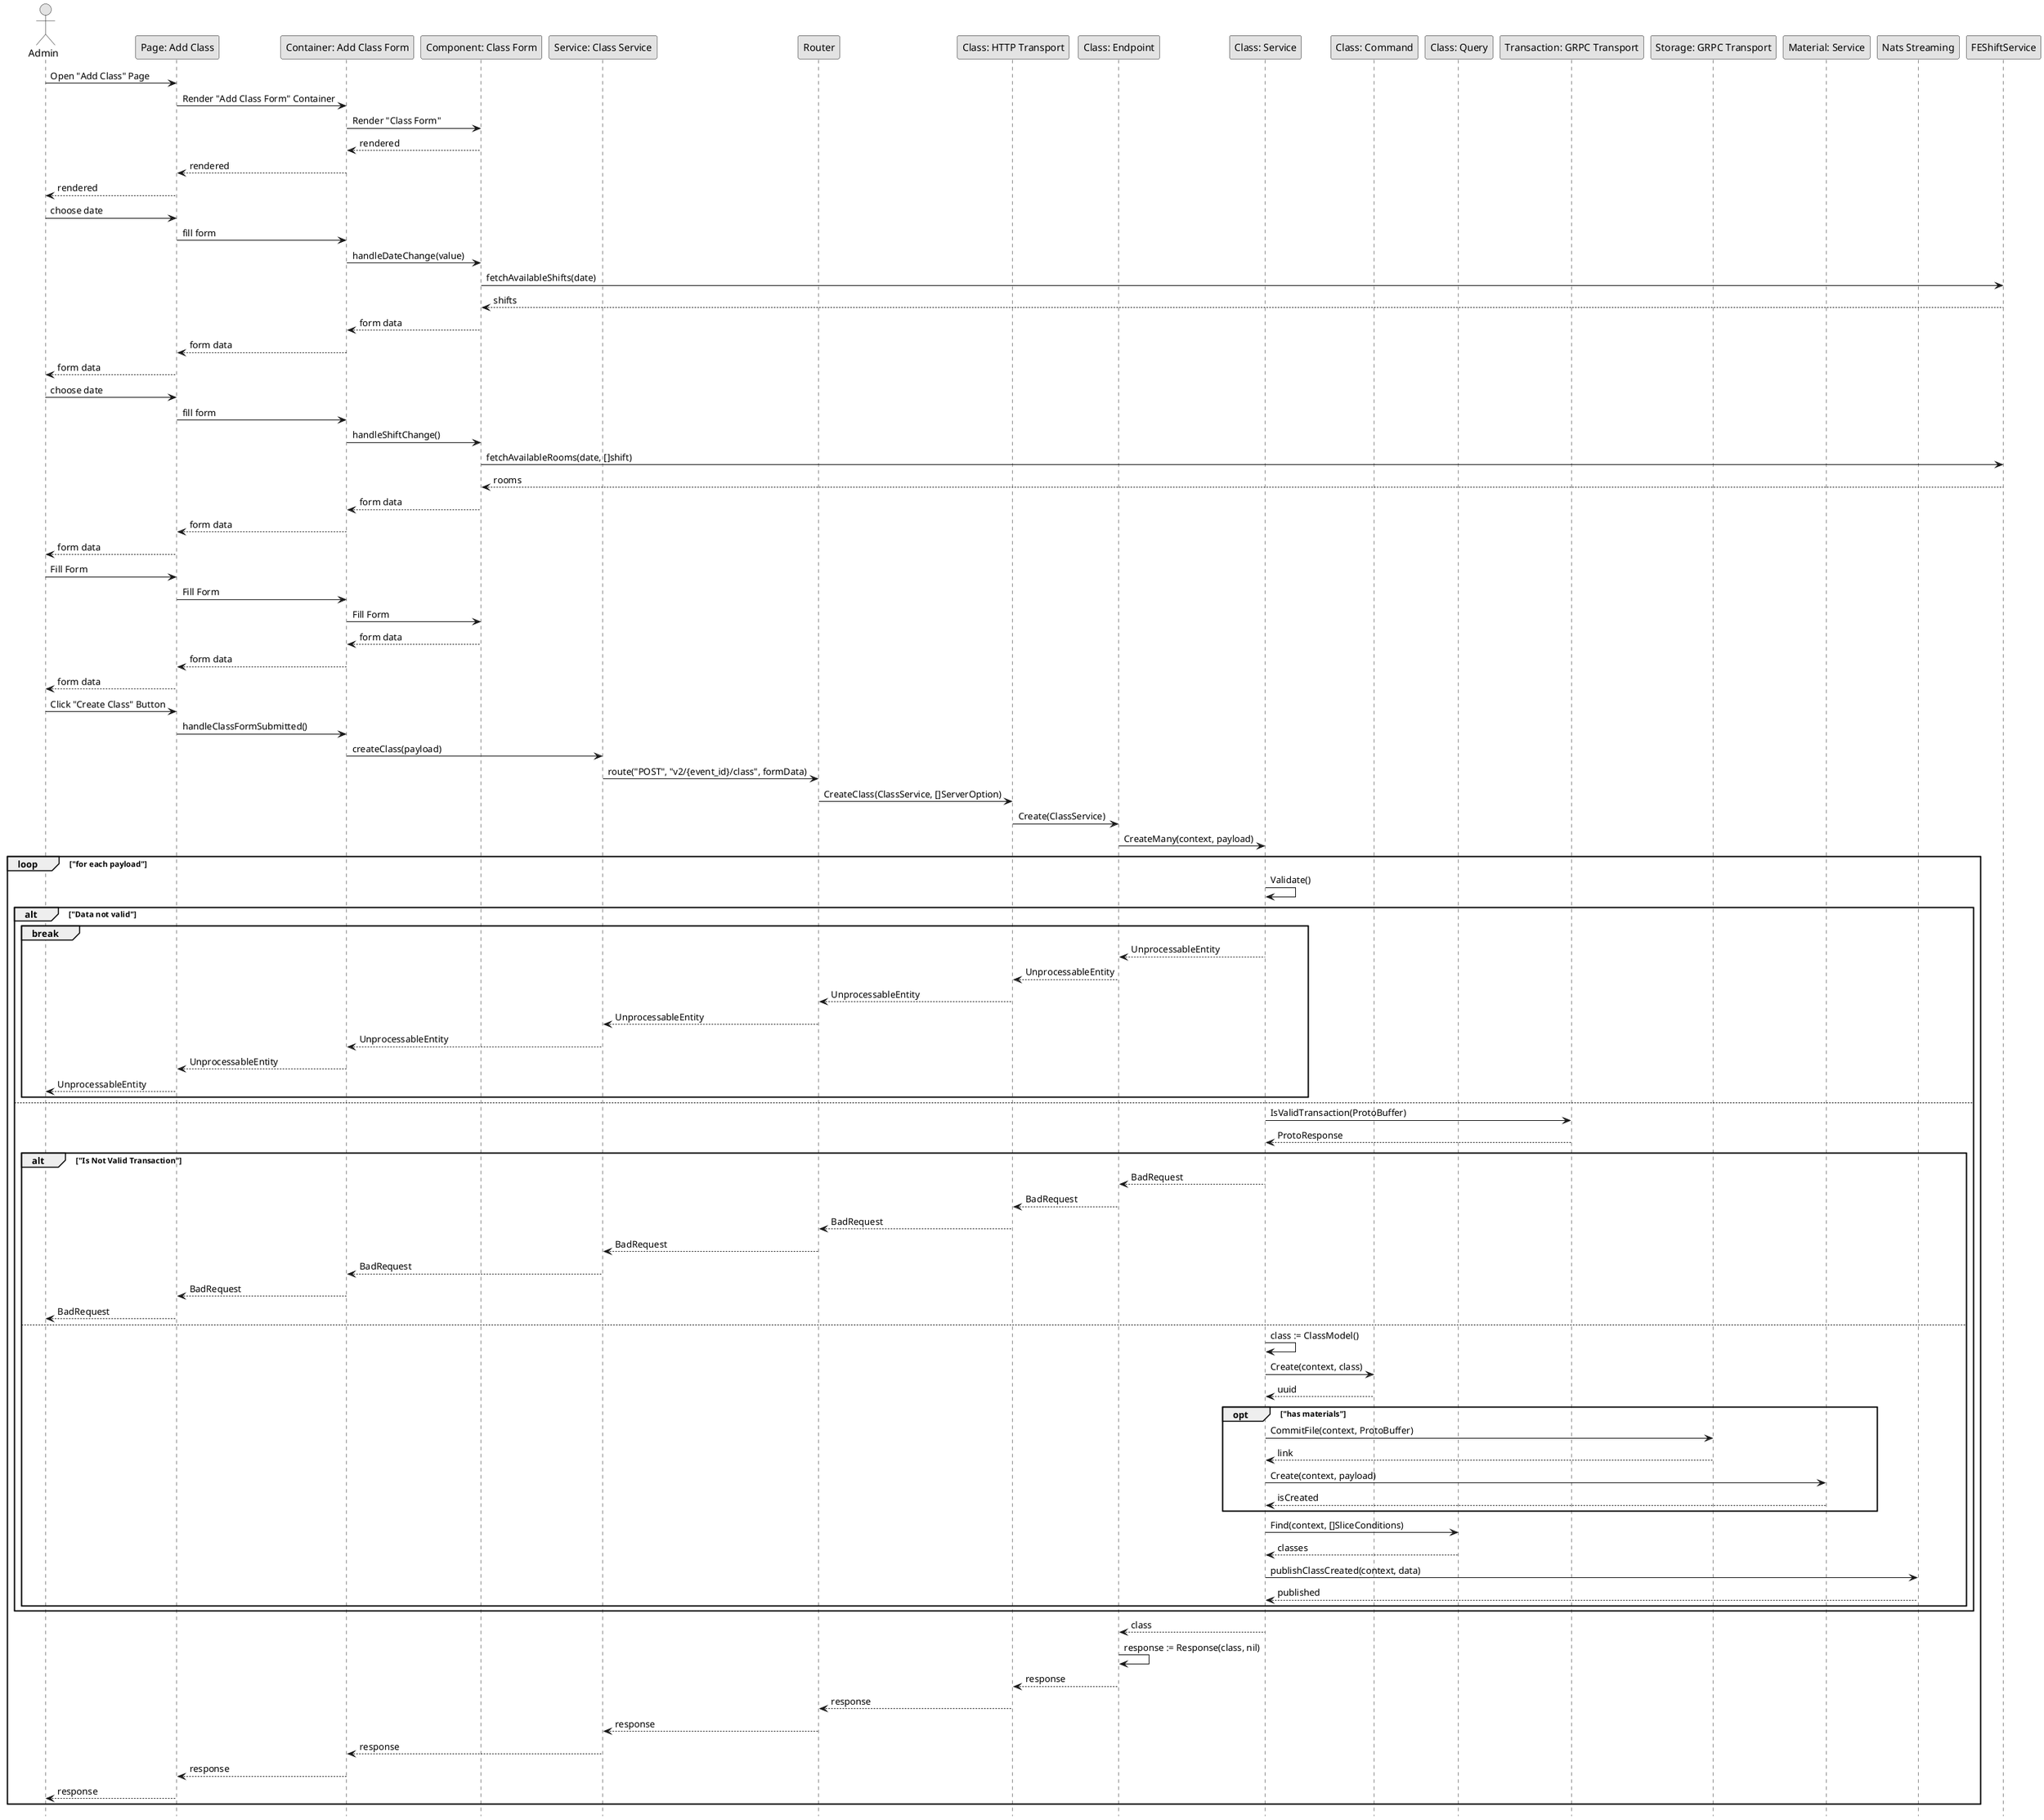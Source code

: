 @startuml CreateClass

skinparam Monochrome true
skinparam Shadowing false
hide footbox

actor Admin
participant "Page: Add Class" as AddClassPage
participant "Container: Add Class Form" as AddClassFormContainer
participant "Component: Class Form" as ClassForm
participant "Service: Class Service" as FEClassService
participant "Router" as Router
participant "Class: HTTP Transport" as ClassHTTPTransport
participant "Class: Endpoint" as ClassEndpoint
participant "Class: Service" as ClassService
participant "Class: Command" as ClassCommand
participant "Class: Query" as ClassQuery
participant "Transaction: GRPC Transport" as TransactionGRPCTransport
participant "Storage: GRPC Transport" as StorageGRPCTransport
participant "Material: Service" as MaterialService
participant "Nats Streaming" as NatsStreaming

Admin->AddClassPage: Open "Add Class" Page
AddClassPage->AddClassFormContainer: Render "Add Class Form" Container
AddClassFormContainer->ClassForm: Render "Class Form"
ClassForm-->AddClassFormContainer: rendered
AddClassFormContainer-->AddClassPage: rendered
AddClassPage-->Admin: rendered

Admin->AddClassPage: choose date
AddClassPage->AddClassFormContainer: fill form
AddClassFormContainer->ClassForm: handleDateChange(value)
ClassForm->FEShiftService: fetchAvailableShifts(date)
FEShiftService-->ClassForm: shifts
ClassForm-->AddClassFormContainer: form data
AddClassFormContainer-->AddClassPage: form data
AddClassPage-->Admin: form data

Admin->AddClassPage: choose date
AddClassPage->AddClassFormContainer: fill form
AddClassFormContainer->ClassForm: handleShiftChange()
ClassForm->FEShiftService: fetchAvailableRooms(date, []shift)
FEShiftService-->ClassForm: rooms
ClassForm-->AddClassFormContainer: form data
AddClassFormContainer-->AddClassPage: form data
AddClassPage-->Admin: form data

Admin->AddClassPage: Fill Form
AddClassPage->AddClassFormContainer: Fill Form
AddClassFormContainer->ClassForm: Fill Form
ClassForm-->AddClassFormContainer: form data
AddClassFormContainer-->AddClassPage: form data
AddClassPage-->Admin: form data

Admin->AddClassPage: Click "Create Class" Button
AddClassPage->AddClassFormContainer: handleClassFormSubmitted()
AddClassFormContainer->FEClassService: createClass(payload)
FEClassService->Router: route("POST", "v2/{event_id}/class", formData)
Router->ClassHTTPTransport: CreateClass(ClassService, []ServerOption)
ClassHTTPTransport->ClassEndpoint: Create(ClassService)
ClassEndpoint->ClassService: CreateMany(context, payload)

loop "for each payload"
    ClassService->ClassService: Validate()

    alt "Data not valid"
        break
            ClassService-->ClassEndpoint: UnprocessableEntity
            ClassEndpoint-->ClassHTTPTransport: UnprocessableEntity
            ClassHTTPTransport-->Router: UnprocessableEntity
            Router-->FEClassService: UnprocessableEntity
            FEClassService-->AddClassFormContainer: UnprocessableEntity
            AddClassFormContainer-->AddClassPage: UnprocessableEntity
            AddClassPage-->Admin: UnprocessableEntity
        end
    else
        ClassService->TransactionGRPCTransport: IsValidTransaction(ProtoBuffer)
        TransactionGRPCTransport-->ClassService: ProtoResponse

        alt "Is Not Valid Transaction"
            ClassService-->ClassEndpoint: BadRequest
            ClassEndpoint-->ClassHTTPTransport: BadRequest
            ClassHTTPTransport-->Router: BadRequest
            Router-->FEClassService: BadRequest
            FEClassService-->AddClassFormContainer: BadRequest
            AddClassFormContainer-->AddClassPage: BadRequest
            AddClassPage-->Admin: BadRequest
        else
            ClassService->ClassService: class := ClassModel()
            ClassService->ClassCommand: Create(context, class)
            ClassCommand-->ClassService: uuid

            opt "has materials"
                ClassService->StorageGRPCTransport: CommitFile(context, ProtoBuffer)
                StorageGRPCTransport-->ClassService: link

                ClassService->MaterialService: Create(context, payload)
                MaterialService-->ClassService: isCreated
            end

            ClassService->ClassQuery: Find(context, []SliceConditions)
            ClassQuery-->ClassService: classes

            ClassService->NatsStreaming: publishClassCreated(context, data)
            NatsStreaming-->ClassService: published
        end
    end

    ClassService-->ClassEndpoint: class
    ClassEndpoint->ClassEndpoint: response := Response(class, nil)
    ClassEndpoint-->ClassHTTPTransport: response
    ClassHTTPTransport-->Router: response
    Router-->FEClassService: response
    FEClassService-->AddClassFormContainer: response
    AddClassFormContainer-->AddClassPage: response
    AddClassPage-->Admin: response
end

@enduml